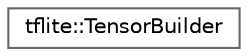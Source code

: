 digraph "Graphical Class Hierarchy"
{
 // LATEX_PDF_SIZE
  bgcolor="transparent";
  edge [fontname=Helvetica,fontsize=10,labelfontname=Helvetica,labelfontsize=10];
  node [fontname=Helvetica,fontsize=10,shape=box,height=0.2,width=0.4];
  rankdir="LR";
  Node0 [id="Node000000",label="tflite::TensorBuilder",height=0.2,width=0.4,color="grey40", fillcolor="white", style="filled",URL="$structtflite_1_1_tensor_builder.html",tooltip=" "];
}
